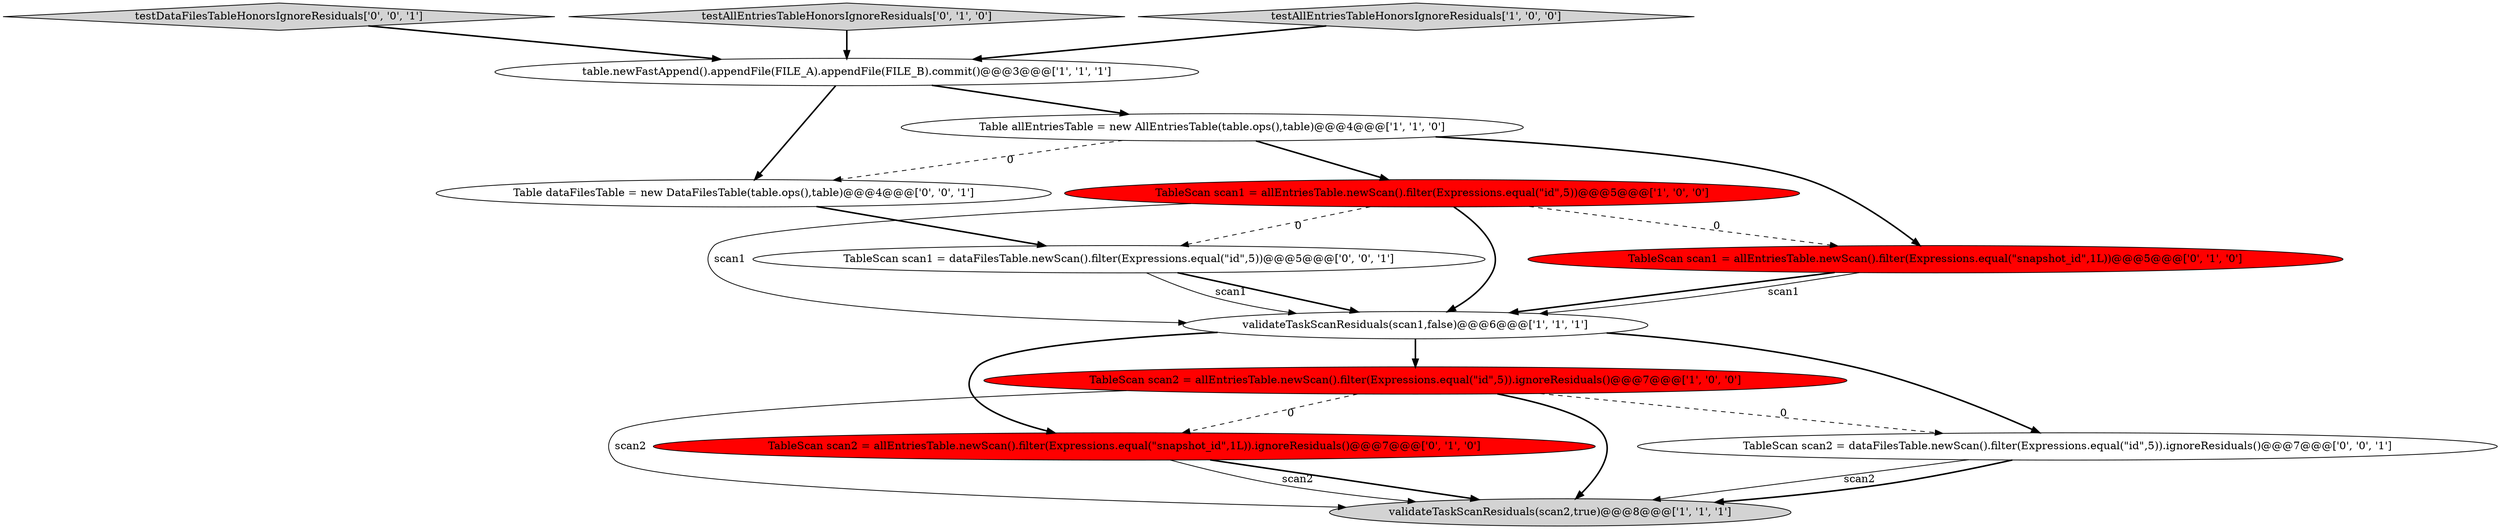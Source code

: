 digraph {
5 [style = filled, label = "TableScan scan1 = allEntriesTable.newScan().filter(Expressions.equal(\"id\",5))@@@5@@@['1', '0', '0']", fillcolor = red, shape = ellipse image = "AAA1AAABBB1BBB"];
10 [style = filled, label = "testDataFilesTableHonorsIgnoreResiduals['0', '0', '1']", fillcolor = lightgray, shape = diamond image = "AAA0AAABBB3BBB"];
11 [style = filled, label = "TableScan scan1 = dataFilesTable.newScan().filter(Expressions.equal(\"id\",5))@@@5@@@['0', '0', '1']", fillcolor = white, shape = ellipse image = "AAA0AAABBB3BBB"];
1 [style = filled, label = "TableScan scan2 = allEntriesTable.newScan().filter(Expressions.equal(\"id\",5)).ignoreResiduals()@@@7@@@['1', '0', '0']", fillcolor = red, shape = ellipse image = "AAA1AAABBB1BBB"];
4 [style = filled, label = "Table allEntriesTable = new AllEntriesTable(table.ops(),table)@@@4@@@['1', '1', '0']", fillcolor = white, shape = ellipse image = "AAA0AAABBB1BBB"];
7 [style = filled, label = "TableScan scan2 = allEntriesTable.newScan().filter(Expressions.equal(\"snapshot_id\",1L)).ignoreResiduals()@@@7@@@['0', '1', '0']", fillcolor = red, shape = ellipse image = "AAA1AAABBB2BBB"];
12 [style = filled, label = "TableScan scan2 = dataFilesTable.newScan().filter(Expressions.equal(\"id\",5)).ignoreResiduals()@@@7@@@['0', '0', '1']", fillcolor = white, shape = ellipse image = "AAA0AAABBB3BBB"];
0 [style = filled, label = "validateTaskScanResiduals(scan1,false)@@@6@@@['1', '1', '1']", fillcolor = white, shape = ellipse image = "AAA0AAABBB1BBB"];
9 [style = filled, label = "TableScan scan1 = allEntriesTable.newScan().filter(Expressions.equal(\"snapshot_id\",1L))@@@5@@@['0', '1', '0']", fillcolor = red, shape = ellipse image = "AAA1AAABBB2BBB"];
8 [style = filled, label = "testAllEntriesTableHonorsIgnoreResiduals['0', '1', '0']", fillcolor = lightgray, shape = diamond image = "AAA0AAABBB2BBB"];
6 [style = filled, label = "testAllEntriesTableHonorsIgnoreResiduals['1', '0', '0']", fillcolor = lightgray, shape = diamond image = "AAA0AAABBB1BBB"];
3 [style = filled, label = "table.newFastAppend().appendFile(FILE_A).appendFile(FILE_B).commit()@@@3@@@['1', '1', '1']", fillcolor = white, shape = ellipse image = "AAA0AAABBB1BBB"];
2 [style = filled, label = "validateTaskScanResiduals(scan2,true)@@@8@@@['1', '1', '1']", fillcolor = lightgray, shape = ellipse image = "AAA0AAABBB1BBB"];
13 [style = filled, label = "Table dataFilesTable = new DataFilesTable(table.ops(),table)@@@4@@@['0', '0', '1']", fillcolor = white, shape = ellipse image = "AAA0AAABBB3BBB"];
5->0 [style = solid, label="scan1"];
4->9 [style = bold, label=""];
6->3 [style = bold, label=""];
1->2 [style = solid, label="scan2"];
9->0 [style = bold, label=""];
9->0 [style = solid, label="scan1"];
0->12 [style = bold, label=""];
8->3 [style = bold, label=""];
10->3 [style = bold, label=""];
5->9 [style = dashed, label="0"];
12->2 [style = solid, label="scan2"];
3->4 [style = bold, label=""];
13->11 [style = bold, label=""];
0->7 [style = bold, label=""];
1->12 [style = dashed, label="0"];
12->2 [style = bold, label=""];
11->0 [style = bold, label=""];
5->0 [style = bold, label=""];
5->11 [style = dashed, label="0"];
7->2 [style = bold, label=""];
0->1 [style = bold, label=""];
3->13 [style = bold, label=""];
7->2 [style = solid, label="scan2"];
1->2 [style = bold, label=""];
11->0 [style = solid, label="scan1"];
1->7 [style = dashed, label="0"];
4->13 [style = dashed, label="0"];
4->5 [style = bold, label=""];
}
